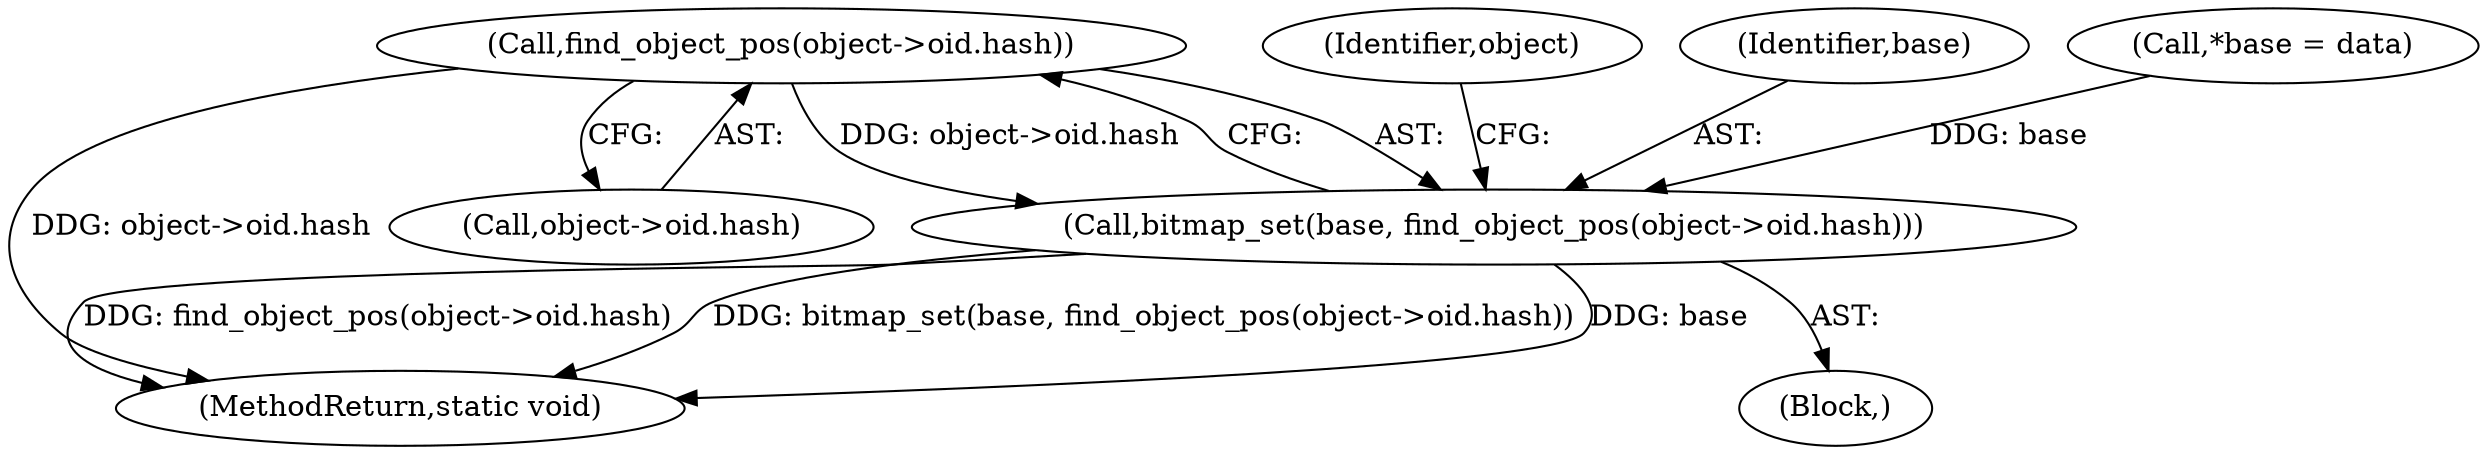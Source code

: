 digraph "0_git_de1e67d0703894cb6ea782e36abb63976ab07e60_6@pointer" {
"1000112" [label="(Call,find_object_pos(object->oid.hash))"];
"1000110" [label="(Call,bitmap_set(base, find_object_pos(object->oid.hash)))"];
"1000113" [label="(Call,object->oid.hash)"];
"1000110" [label="(Call,bitmap_set(base, find_object_pos(object->oid.hash)))"];
"1000120" [label="(MethodReturn,static void)"];
"1000105" [label="(Block,)"];
"1000119" [label="(Identifier,object)"];
"1000111" [label="(Identifier,base)"];
"1000112" [label="(Call,find_object_pos(object->oid.hash))"];
"1000107" [label="(Call,*base = data)"];
"1000112" -> "1000110"  [label="AST: "];
"1000112" -> "1000113"  [label="CFG: "];
"1000113" -> "1000112"  [label="AST: "];
"1000110" -> "1000112"  [label="CFG: "];
"1000112" -> "1000120"  [label="DDG: object->oid.hash"];
"1000112" -> "1000110"  [label="DDG: object->oid.hash"];
"1000110" -> "1000105"  [label="AST: "];
"1000111" -> "1000110"  [label="AST: "];
"1000119" -> "1000110"  [label="CFG: "];
"1000110" -> "1000120"  [label="DDG: base"];
"1000110" -> "1000120"  [label="DDG: find_object_pos(object->oid.hash)"];
"1000110" -> "1000120"  [label="DDG: bitmap_set(base, find_object_pos(object->oid.hash))"];
"1000107" -> "1000110"  [label="DDG: base"];
}
